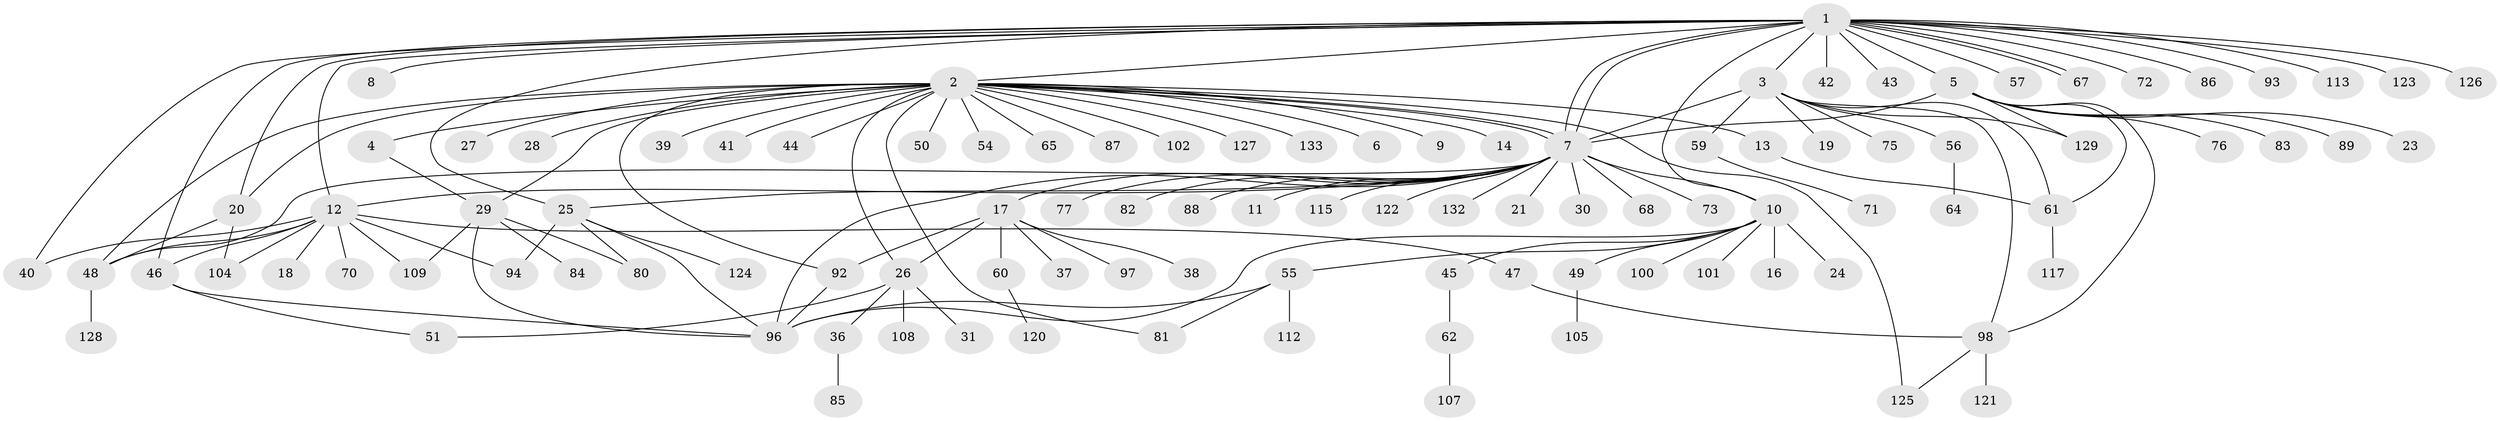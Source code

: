 // original degree distribution, {22: 0.007518796992481203, 29: 0.007518796992481203, 9: 0.015037593984962405, 3: 0.09774436090225563, 2: 0.21804511278195488, 24: 0.007518796992481203, 1: 0.5413533834586466, 11: 0.007518796992481203, 10: 0.007518796992481203, 8: 0.007518796992481203, 4: 0.05263157894736842, 7: 0.007518796992481203, 5: 0.015037593984962405, 6: 0.007518796992481203}
// Generated by graph-tools (version 1.1) at 2025/41/03/06/25 10:41:52]
// undirected, 104 vertices, 139 edges
graph export_dot {
graph [start="1"]
  node [color=gray90,style=filled];
  1 [super="+15"];
  2 [super="+69"];
  3 [super="+34"];
  4 [super="+116"];
  5 [super="+95"];
  6 [super="+79"];
  7 [super="+74"];
  8;
  9 [super="+66"];
  10 [super="+78"];
  11;
  12 [super="+22"];
  13 [super="+119"];
  14 [super="+32"];
  16;
  17 [super="+35"];
  18;
  19;
  20;
  21;
  23;
  24;
  25 [super="+58"];
  26 [super="+106"];
  27;
  28;
  29 [super="+33"];
  30 [super="+103"];
  31 [super="+111"];
  36;
  37;
  38;
  39;
  40;
  41;
  42;
  43;
  44;
  45;
  46;
  47;
  48 [super="+52"];
  49 [super="+91"];
  50;
  51 [super="+53"];
  54;
  55 [super="+90"];
  56;
  57;
  59 [super="+63"];
  60;
  61 [super="+118"];
  62;
  64;
  65 [super="+99"];
  67;
  68;
  70;
  71;
  72;
  73;
  75;
  76;
  77;
  80;
  81;
  82;
  83;
  84;
  85;
  86;
  87;
  88;
  89;
  92;
  93;
  94 [super="+131"];
  96 [super="+130"];
  97;
  98 [super="+114"];
  100;
  101;
  102 [super="+110"];
  104;
  105;
  107;
  108;
  109;
  112;
  113;
  115;
  117;
  120;
  121;
  122;
  123;
  124;
  125;
  126;
  127;
  128;
  129;
  132;
  133;
  1 -- 2;
  1 -- 3;
  1 -- 5;
  1 -- 7;
  1 -- 7;
  1 -- 8;
  1 -- 10;
  1 -- 12;
  1 -- 20;
  1 -- 42;
  1 -- 43;
  1 -- 46;
  1 -- 57;
  1 -- 67;
  1 -- 67;
  1 -- 72;
  1 -- 93;
  1 -- 113;
  1 -- 123;
  1 -- 126;
  1 -- 40;
  1 -- 86;
  1 -- 25;
  2 -- 4;
  2 -- 6;
  2 -- 7;
  2 -- 7;
  2 -- 9;
  2 -- 13;
  2 -- 14;
  2 -- 20;
  2 -- 26 [weight=2];
  2 -- 27;
  2 -- 28;
  2 -- 29;
  2 -- 39;
  2 -- 41;
  2 -- 44;
  2 -- 50;
  2 -- 54;
  2 -- 65;
  2 -- 81;
  2 -- 87;
  2 -- 92;
  2 -- 102;
  2 -- 125;
  2 -- 127;
  2 -- 133;
  2 -- 48;
  3 -- 7;
  3 -- 19;
  3 -- 59;
  3 -- 61;
  3 -- 129;
  3 -- 56;
  3 -- 75;
  3 -- 98;
  4 -- 29;
  5 -- 7;
  5 -- 23;
  5 -- 76;
  5 -- 83;
  5 -- 89;
  5 -- 129;
  5 -- 98;
  5 -- 61;
  7 -- 10;
  7 -- 11;
  7 -- 12;
  7 -- 17;
  7 -- 21;
  7 -- 25;
  7 -- 30;
  7 -- 68;
  7 -- 73;
  7 -- 77;
  7 -- 82;
  7 -- 88 [weight=2];
  7 -- 115;
  7 -- 122;
  7 -- 132;
  7 -- 48;
  7 -- 96;
  10 -- 16;
  10 -- 24;
  10 -- 45;
  10 -- 49;
  10 -- 55;
  10 -- 96;
  10 -- 100;
  10 -- 101;
  12 -- 18;
  12 -- 40;
  12 -- 46;
  12 -- 47;
  12 -- 70;
  12 -- 104;
  12 -- 48;
  12 -- 109;
  12 -- 94;
  13 -- 61;
  17 -- 26;
  17 -- 37;
  17 -- 38;
  17 -- 60;
  17 -- 92;
  17 -- 97;
  20 -- 48;
  20 -- 104;
  25 -- 80;
  25 -- 96;
  25 -- 124;
  25 -- 94;
  26 -- 31;
  26 -- 36;
  26 -- 51;
  26 -- 108;
  29 -- 84;
  29 -- 109;
  29 -- 80;
  29 -- 96;
  36 -- 85;
  45 -- 62;
  46 -- 51;
  46 -- 96;
  47 -- 98;
  48 -- 128;
  49 -- 105;
  55 -- 81;
  55 -- 112;
  55 -- 96;
  56 -- 64;
  59 -- 71;
  60 -- 120;
  61 -- 117;
  62 -- 107;
  92 -- 96;
  98 -- 121;
  98 -- 125;
}
